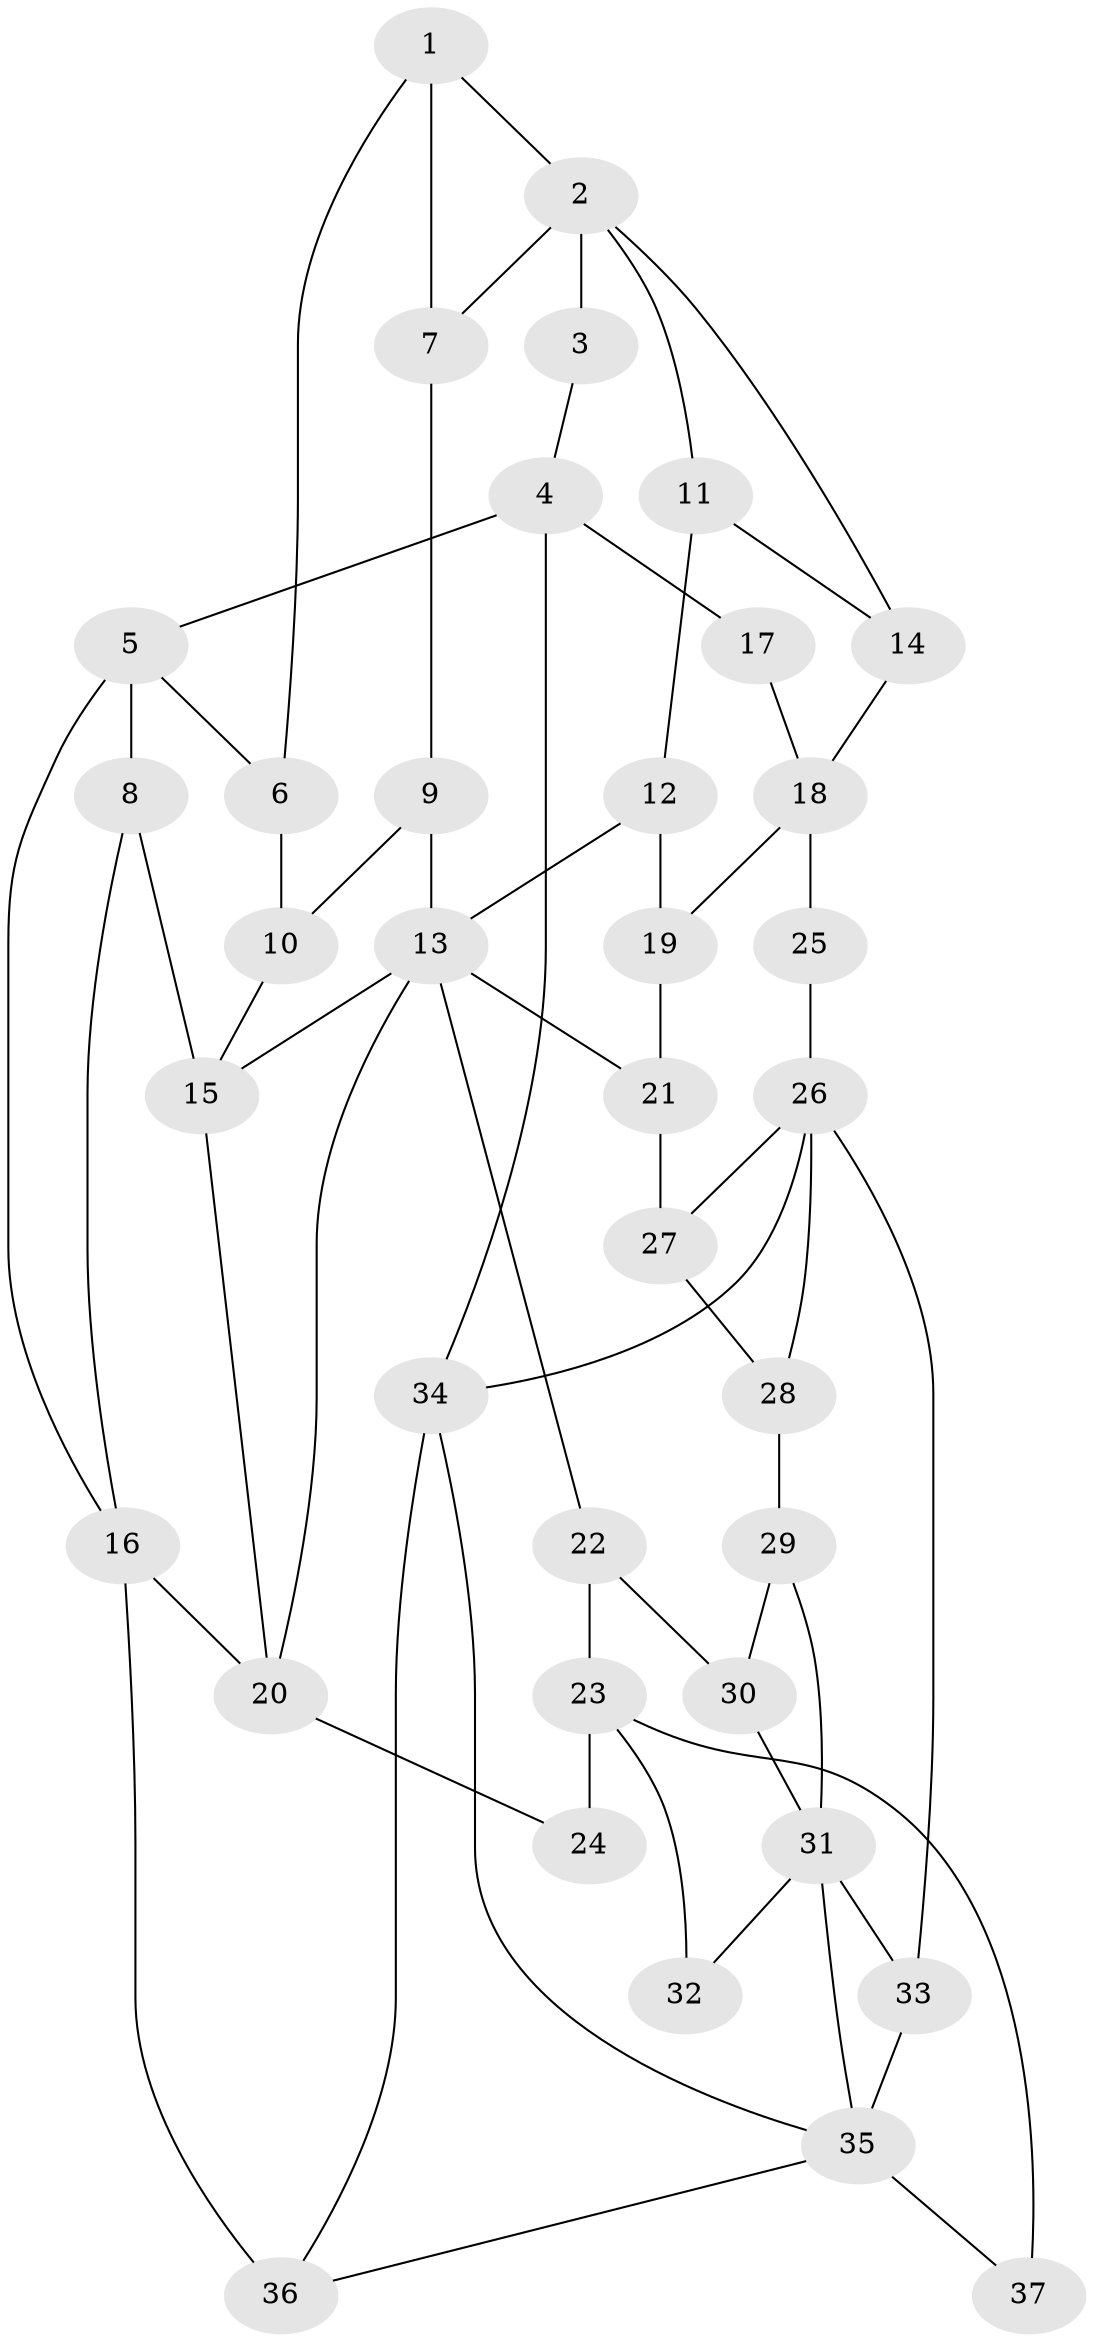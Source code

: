 // original degree distribution, {3: 0.0273972602739726, 4: 0.2054794520547945, 6: 0.1643835616438356, 5: 0.6027397260273972}
// Generated by graph-tools (version 1.1) at 2025/38/03/09/25 02:38:38]
// undirected, 37 vertices, 62 edges
graph export_dot {
graph [start="1"]
  node [color=gray90,style=filled];
  1;
  2;
  3;
  4;
  5;
  6;
  7;
  8;
  9;
  10;
  11;
  12;
  13;
  14;
  15;
  16;
  17;
  18;
  19;
  20;
  21;
  22;
  23;
  24;
  25;
  26;
  27;
  28;
  29;
  30;
  31;
  32;
  33;
  34;
  35;
  36;
  37;
  1 -- 2 [weight=1.0];
  1 -- 6 [weight=1.0];
  1 -- 7 [weight=2.0];
  2 -- 3 [weight=2.0];
  2 -- 7 [weight=1.0];
  2 -- 11 [weight=1.0];
  2 -- 14 [weight=1.0];
  3 -- 4 [weight=1.0];
  4 -- 5 [weight=1.0];
  4 -- 17 [weight=1.0];
  4 -- 34 [weight=1.0];
  5 -- 6 [weight=1.0];
  5 -- 8 [weight=2.0];
  5 -- 16 [weight=1.0];
  6 -- 10 [weight=1.0];
  7 -- 9 [weight=1.0];
  8 -- 15 [weight=1.0];
  8 -- 16 [weight=1.0];
  9 -- 10 [weight=1.0];
  9 -- 13 [weight=1.0];
  10 -- 15 [weight=1.0];
  11 -- 12 [weight=1.0];
  11 -- 14 [weight=1.0];
  12 -- 13 [weight=1.0];
  12 -- 19 [weight=1.0];
  13 -- 15 [weight=1.0];
  13 -- 20 [weight=1.0];
  13 -- 21 [weight=1.0];
  13 -- 22 [weight=1.0];
  14 -- 18 [weight=1.0];
  15 -- 20 [weight=1.0];
  16 -- 20 [weight=2.0];
  16 -- 36 [weight=2.0];
  17 -- 18 [weight=2.0];
  18 -- 19 [weight=1.0];
  18 -- 25 [weight=2.0];
  19 -- 21 [weight=1.0];
  20 -- 24 [weight=2.0];
  21 -- 27 [weight=1.0];
  22 -- 23 [weight=1.0];
  22 -- 30 [weight=1.0];
  23 -- 24 [weight=2.0];
  23 -- 32 [weight=1.0];
  23 -- 37 [weight=2.0];
  25 -- 26 [weight=2.0];
  26 -- 27 [weight=1.0];
  26 -- 28 [weight=1.0];
  26 -- 33 [weight=1.0];
  26 -- 34 [weight=1.0];
  27 -- 28 [weight=1.0];
  28 -- 29 [weight=1.0];
  29 -- 30 [weight=1.0];
  29 -- 31 [weight=1.0];
  30 -- 31 [weight=1.0];
  31 -- 32 [weight=2.0];
  31 -- 33 [weight=1.0];
  31 -- 35 [weight=1.0];
  33 -- 35 [weight=2.0];
  34 -- 35 [weight=1.0];
  34 -- 36 [weight=1.0];
  35 -- 36 [weight=1.0];
  35 -- 37 [weight=1.0];
}
